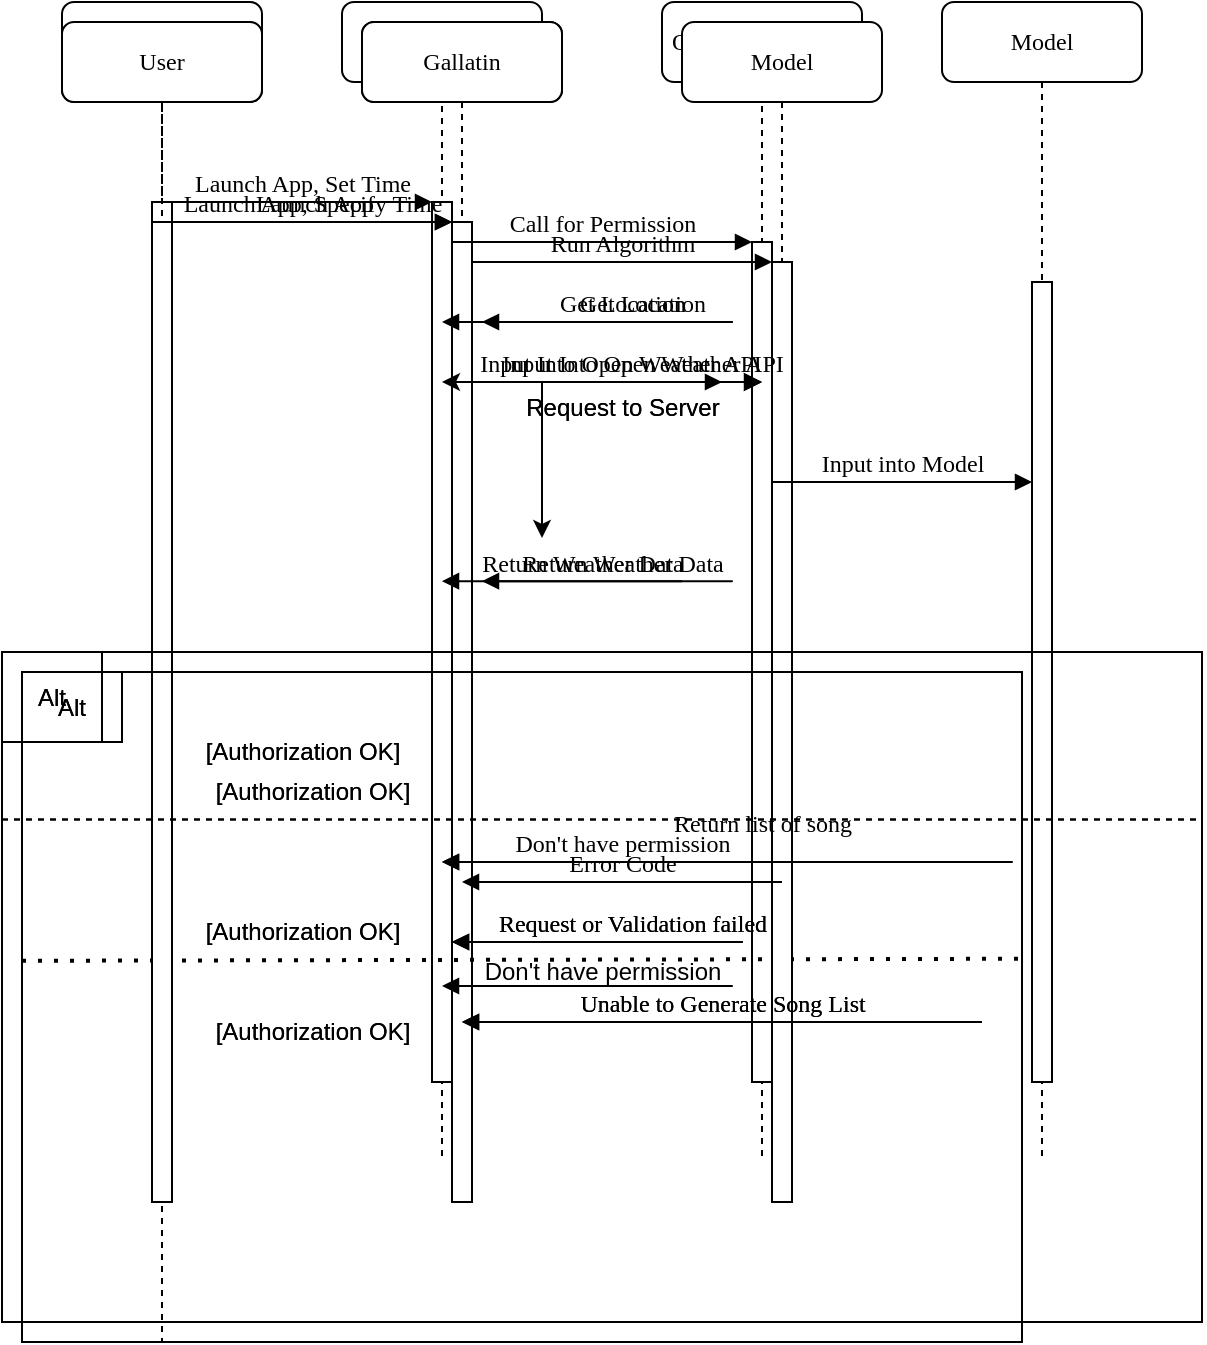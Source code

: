 <mxfile version="21.2.4" type="github">
  <diagram name="Page-1" id="13e1069c-82ec-6db2-03f1-153e76fe0fe0">
    <mxGraphModel dx="1306" dy="734" grid="1" gridSize="10" guides="1" tooltips="1" connect="1" arrows="1" fold="1" page="1" pageScale="1" pageWidth="1100" pageHeight="850" background="none" math="0" shadow="0">
      <root>
        <mxCell id="0" />
        <mxCell id="1" parent="0" />
        <mxCell id="Iqh83cElwIWXTye2zkkN-1" value="Gallatin" style="shape=umlLifeline;perimeter=lifelinePerimeter;whiteSpace=wrap;html=1;container=1;collapsible=0;recursiveResize=0;outlineConnect=0;rounded=1;shadow=0;comic=0;labelBackgroundColor=none;strokeWidth=1;fontFamily=Verdana;fontSize=12;align=center;" vertex="1" parent="1">
          <mxGeometry x="240" y="80" width="100" height="580" as="geometry" />
        </mxCell>
        <mxCell id="Iqh83cElwIWXTye2zkkN-2" value="" style="html=1;points=[];perimeter=orthogonalPerimeter;rounded=0;shadow=0;comic=0;labelBackgroundColor=none;strokeWidth=1;fontFamily=Verdana;fontSize=12;align=center;" vertex="1" parent="Iqh83cElwIWXTye2zkkN-1">
          <mxGeometry x="45" y="100" width="10" height="440" as="geometry" />
        </mxCell>
        <mxCell id="BmvCwLx_1x8dqe_CR5D9-1" value="Gallatin" style="shape=umlLifeline;perimeter=lifelinePerimeter;whiteSpace=wrap;html=1;container=1;collapsible=0;recursiveResize=0;outlineConnect=0;rounded=1;shadow=0;comic=0;labelBackgroundColor=none;strokeWidth=1;fontFamily=Verdana;fontSize=12;align=center;" vertex="1" parent="1">
          <mxGeometry x="250" y="90" width="100" height="590" as="geometry" />
        </mxCell>
        <mxCell id="BmvCwLx_1x8dqe_CR5D9-2" value="" style="html=1;points=[];perimeter=orthogonalPerimeter;rounded=0;shadow=0;comic=0;labelBackgroundColor=none;strokeWidth=1;fontFamily=Verdana;fontSize=12;align=center;" vertex="1" parent="BmvCwLx_1x8dqe_CR5D9-1">
          <mxGeometry x="45" y="100" width="10" height="490" as="geometry" />
        </mxCell>
        <mxCell id="BmvCwLx_1x8dqe_CR5D9-3" value="[Authorization OK]" style="text;html=1;align=center;verticalAlign=middle;resizable=0;points=[];autosize=1;strokeColor=none;fillColor=none;" vertex="1" parent="BmvCwLx_1x8dqe_CR5D9-1">
          <mxGeometry x="-85" y="370" width="120" height="30" as="geometry" />
        </mxCell>
        <mxCell id="BmvCwLx_1x8dqe_CR5D9-4" value="[Authorization OK]" style="text;html=1;align=center;verticalAlign=middle;resizable=0;points=[];autosize=1;strokeColor=none;fillColor=none;" vertex="1" parent="BmvCwLx_1x8dqe_CR5D9-1">
          <mxGeometry x="-85" y="490" width="120" height="30" as="geometry" />
        </mxCell>
        <mxCell id="Iqh83cElwIWXTye2zkkN-3" value="Open Weather API" style="shape=umlLifeline;perimeter=lifelinePerimeter;whiteSpace=wrap;html=1;container=1;collapsible=0;recursiveResize=0;outlineConnect=0;rounded=1;shadow=0;comic=0;labelBackgroundColor=none;strokeWidth=1;fontFamily=Verdana;fontSize=12;align=center;" vertex="1" parent="1">
          <mxGeometry x="400" y="80" width="100" height="580" as="geometry" />
        </mxCell>
        <mxCell id="Iqh83cElwIWXTye2zkkN-4" value="" style="html=1;points=[];perimeter=orthogonalPerimeter;rounded=0;shadow=0;comic=0;labelBackgroundColor=none;strokeWidth=1;fontFamily=Verdana;fontSize=12;align=center;" vertex="1" parent="Iqh83cElwIWXTye2zkkN-3">
          <mxGeometry x="45" y="120" width="10" height="420" as="geometry" />
        </mxCell>
        <mxCell id="4loeCHfUMF7lGxp9gsLd-17" value="Gallatin" style="shape=umlLifeline;perimeter=lifelinePerimeter;whiteSpace=wrap;html=1;container=1;collapsible=0;recursiveResize=0;outlineConnect=0;rounded=1;shadow=0;comic=0;labelBackgroundColor=none;strokeWidth=1;fontFamily=Verdana;fontSize=12;align=center;" vertex="1" parent="1">
          <mxGeometry x="250" y="90" width="100" height="590" as="geometry" />
        </mxCell>
        <mxCell id="4loeCHfUMF7lGxp9gsLd-18" value="" style="html=1;points=[];perimeter=orthogonalPerimeter;rounded=0;shadow=0;comic=0;labelBackgroundColor=none;strokeWidth=1;fontFamily=Verdana;fontSize=12;align=center;" vertex="1" parent="4loeCHfUMF7lGxp9gsLd-17">
          <mxGeometry x="45" y="100" width="10" height="490" as="geometry" />
        </mxCell>
        <mxCell id="4loeCHfUMF7lGxp9gsLd-19" value="[Authorization OK]" style="text;html=1;align=center;verticalAlign=middle;resizable=0;points=[];autosize=1;strokeColor=none;fillColor=none;" vertex="1" parent="4loeCHfUMF7lGxp9gsLd-17">
          <mxGeometry x="-85" y="370" width="120" height="30" as="geometry" />
        </mxCell>
        <mxCell id="4loeCHfUMF7lGxp9gsLd-20" value="[Authorization OK]" style="text;html=1;align=center;verticalAlign=middle;resizable=0;points=[];autosize=1;strokeColor=none;fillColor=none;" vertex="1" parent="4loeCHfUMF7lGxp9gsLd-17">
          <mxGeometry x="-85" y="490" width="120" height="30" as="geometry" />
        </mxCell>
        <mxCell id="Iqh83cElwIWXTye2zkkN-5" value="Model" style="shape=umlLifeline;perimeter=lifelinePerimeter;whiteSpace=wrap;html=1;container=1;collapsible=0;recursiveResize=0;outlineConnect=0;rounded=1;shadow=0;comic=0;labelBackgroundColor=none;strokeWidth=1;fontFamily=Verdana;fontSize=12;align=center;" vertex="1" parent="1">
          <mxGeometry x="540" y="80" width="100" height="580" as="geometry" />
        </mxCell>
        <mxCell id="BmvCwLx_1x8dqe_CR5D9-7" value="User" style="shape=umlLifeline;perimeter=lifelinePerimeter;whiteSpace=wrap;html=1;container=1;collapsible=0;recursiveResize=0;outlineConnect=0;rounded=1;shadow=0;comic=0;labelBackgroundColor=none;strokeWidth=1;fontFamily=Verdana;fontSize=12;align=center;" vertex="1" parent="1">
          <mxGeometry x="100" y="90" width="100" height="660" as="geometry" />
        </mxCell>
        <mxCell id="BmvCwLx_1x8dqe_CR5D9-8" value="" style="html=1;points=[];perimeter=orthogonalPerimeter;rounded=0;shadow=0;comic=0;labelBackgroundColor=none;strokeWidth=1;fontFamily=Verdana;fontSize=12;align=center;" vertex="1" parent="BmvCwLx_1x8dqe_CR5D9-7">
          <mxGeometry x="45" y="100" width="10" height="490" as="geometry" />
        </mxCell>
        <mxCell id="BmvCwLx_1x8dqe_CR5D9-9" value="" style="shape=partialRectangle;whiteSpace=wrap;html=1;bottom=0;top=0;fillColor=none;" vertex="1" parent="BmvCwLx_1x8dqe_CR5D9-7">
          <mxGeometry x="-20" y="325" width="500" height="335" as="geometry" />
        </mxCell>
        <mxCell id="BmvCwLx_1x8dqe_CR5D9-10" value="" style="shape=partialRectangle;whiteSpace=wrap;html=1;left=0;right=0;fillColor=none;" vertex="1" parent="BmvCwLx_1x8dqe_CR5D9-7">
          <mxGeometry x="-20" y="325" width="500" height="335" as="geometry" />
        </mxCell>
        <mxCell id="BmvCwLx_1x8dqe_CR5D9-11" value="" style="shape=partialRectangle;whiteSpace=wrap;html=1;bottom=0;top=0;fillColor=none;" vertex="1" parent="BmvCwLx_1x8dqe_CR5D9-7">
          <mxGeometry x="-20" y="325" width="50" height="35" as="geometry" />
        </mxCell>
        <mxCell id="BmvCwLx_1x8dqe_CR5D9-12" value="Alt" style="shape=partialRectangle;whiteSpace=wrap;html=1;left=0;right=0;fillColor=none;" vertex="1" parent="BmvCwLx_1x8dqe_CR5D9-7">
          <mxGeometry x="-20" y="325" width="50" height="35" as="geometry" />
        </mxCell>
        <mxCell id="BmvCwLx_1x8dqe_CR5D9-21" value="" style="endArrow=none;dashed=1;html=1;dashPattern=1 3;strokeWidth=2;rounded=0;exitX=0;exitY=0.431;exitDx=0;exitDy=0;exitPerimeter=0;entryX=1;entryY=0.428;entryDx=0;entryDy=0;entryPerimeter=0;" edge="1" parent="BmvCwLx_1x8dqe_CR5D9-7" source="BmvCwLx_1x8dqe_CR5D9-10" target="BmvCwLx_1x8dqe_CR5D9-10">
          <mxGeometry width="50" height="50" relative="1" as="geometry">
            <mxPoint x="390" y="420" as="sourcePoint" />
            <mxPoint x="440" y="370" as="targetPoint" />
          </mxGeometry>
        </mxCell>
        <mxCell id="Iqh83cElwIWXTye2zkkN-6" value="User" style="shape=umlLifeline;perimeter=lifelinePerimeter;whiteSpace=wrap;html=1;container=1;collapsible=0;recursiveResize=0;outlineConnect=0;rounded=1;shadow=0;comic=0;labelBackgroundColor=none;strokeWidth=1;fontFamily=Verdana;fontSize=12;align=center;" vertex="1" parent="1">
          <mxGeometry x="100" y="80" width="100" height="580" as="geometry" />
        </mxCell>
        <mxCell id="Iqh83cElwIWXTye2zkkN-7" value="" style="html=1;points=[];perimeter=orthogonalPerimeter;rounded=0;shadow=0;comic=0;labelBackgroundColor=none;strokeWidth=1;fontFamily=Verdana;fontSize=12;align=center;" vertex="1" parent="Iqh83cElwIWXTye2zkkN-6">
          <mxGeometry x="45" y="100" width="10" height="440" as="geometry" />
        </mxCell>
        <mxCell id="4loeCHfUMF7lGxp9gsLd-21" value="Model" style="shape=umlLifeline;perimeter=lifelinePerimeter;whiteSpace=wrap;html=1;container=1;collapsible=0;recursiveResize=0;outlineConnect=0;rounded=1;shadow=0;comic=0;labelBackgroundColor=none;strokeWidth=1;fontFamily=Verdana;fontSize=12;align=center;" vertex="1" parent="1">
          <mxGeometry x="410" y="90" width="100" height="590" as="geometry" />
        </mxCell>
        <mxCell id="4loeCHfUMF7lGxp9gsLd-22" value="" style="html=1;points=[];perimeter=orthogonalPerimeter;rounded=0;shadow=0;comic=0;labelBackgroundColor=none;strokeWidth=1;fontFamily=Verdana;fontSize=12;align=center;" vertex="1" parent="4loeCHfUMF7lGxp9gsLd-21">
          <mxGeometry x="45" y="120" width="10" height="470" as="geometry" />
        </mxCell>
        <mxCell id="Iqh83cElwIWXTye2zkkN-8" value="" style="html=1;points=[];perimeter=orthogonalPerimeter;rounded=0;shadow=0;comic=0;labelBackgroundColor=none;strokeWidth=1;fontFamily=Verdana;fontSize=12;align=center;" vertex="1" parent="1">
          <mxGeometry x="585" y="220" width="10" height="400" as="geometry" />
        </mxCell>
        <mxCell id="BmvCwLx_1x8dqe_CR5D9-14" value="Launch App" style="html=1;verticalAlign=bottom;endArrow=block;entryX=0;entryY=0;labelBackgroundColor=none;fontFamily=Verdana;fontSize=12;edgeStyle=elbowEdgeStyle;elbow=vertical;" edge="1" parent="1" source="BmvCwLx_1x8dqe_CR5D9-8" target="BmvCwLx_1x8dqe_CR5D9-2">
          <mxGeometry x="0.008" relative="1" as="geometry">
            <mxPoint x="230" y="200" as="sourcePoint" />
            <mxPoint as="offset" />
          </mxGeometry>
        </mxCell>
        <mxCell id="Iqh83cElwIWXTye2zkkN-9" value="Input into Model" style="html=1;verticalAlign=bottom;endArrow=block;labelBackgroundColor=none;fontFamily=Verdana;fontSize=12;edgeStyle=elbowEdgeStyle;elbow=vertical;" edge="1" parent="1" source="Iqh83cElwIWXTye2zkkN-4" target="Iqh83cElwIWXTye2zkkN-8">
          <mxGeometry relative="1" as="geometry">
            <mxPoint x="510" y="220" as="sourcePoint" />
            <Array as="points">
              <mxPoint x="540" y="320" />
              <mxPoint x="460" y="220" />
            </Array>
          </mxGeometry>
        </mxCell>
        <mxCell id="4loeCHfUMF7lGxp9gsLd-23" value="User" style="shape=umlLifeline;perimeter=lifelinePerimeter;whiteSpace=wrap;html=1;container=1;collapsible=0;recursiveResize=0;outlineConnect=0;rounded=1;shadow=0;comic=0;labelBackgroundColor=none;strokeWidth=1;fontFamily=Verdana;fontSize=12;align=center;" vertex="1" parent="1">
          <mxGeometry x="100" y="90" width="100" height="660" as="geometry" />
        </mxCell>
        <mxCell id="4loeCHfUMF7lGxp9gsLd-24" value="" style="html=1;points=[];perimeter=orthogonalPerimeter;rounded=0;shadow=0;comic=0;labelBackgroundColor=none;strokeWidth=1;fontFamily=Verdana;fontSize=12;align=center;" vertex="1" parent="4loeCHfUMF7lGxp9gsLd-23">
          <mxGeometry x="45" y="100" width="10" height="490" as="geometry" />
        </mxCell>
        <mxCell id="4loeCHfUMF7lGxp9gsLd-25" value="" style="shape=partialRectangle;whiteSpace=wrap;html=1;bottom=0;top=0;fillColor=none;" vertex="1" parent="4loeCHfUMF7lGxp9gsLd-23">
          <mxGeometry x="-20" y="325" width="500" height="335" as="geometry" />
        </mxCell>
        <mxCell id="4loeCHfUMF7lGxp9gsLd-26" value="" style="shape=partialRectangle;whiteSpace=wrap;html=1;left=0;right=0;fillColor=none;" vertex="1" parent="4loeCHfUMF7lGxp9gsLd-23">
          <mxGeometry x="-20" y="325" width="500" height="335" as="geometry" />
        </mxCell>
        <mxCell id="4loeCHfUMF7lGxp9gsLd-27" value="" style="shape=partialRectangle;whiteSpace=wrap;html=1;bottom=0;top=0;fillColor=none;" vertex="1" parent="4loeCHfUMF7lGxp9gsLd-23">
          <mxGeometry x="-20" y="325" width="50" height="35" as="geometry" />
        </mxCell>
        <mxCell id="4loeCHfUMF7lGxp9gsLd-28" value="Alt" style="shape=partialRectangle;whiteSpace=wrap;html=1;left=0;right=0;fillColor=none;" vertex="1" parent="4loeCHfUMF7lGxp9gsLd-23">
          <mxGeometry x="-20" y="325" width="50" height="35" as="geometry" />
        </mxCell>
        <mxCell id="Iqh83cElwIWXTye2zkkN-10" value="Launch App, Set Time" style="html=1;verticalAlign=bottom;endArrow=block;entryX=0;entryY=0;labelBackgroundColor=none;fontFamily=Verdana;fontSize=12;edgeStyle=elbowEdgeStyle;elbow=vertical;" edge="1" parent="1" source="Iqh83cElwIWXTye2zkkN-7" target="Iqh83cElwIWXTye2zkkN-2">
          <mxGeometry relative="1" as="geometry">
            <mxPoint x="220" y="190" as="sourcePoint" />
          </mxGeometry>
        </mxCell>
        <mxCell id="4loeCHfUMF7lGxp9gsLd-29" value="Error Code" style="html=1;verticalAlign=bottom;endArrow=block;labelBackgroundColor=none;fontFamily=Verdana;fontSize=12;" edge="1" parent="1">
          <mxGeometry relative="1" as="geometry">
            <mxPoint x="460" y="520" as="sourcePoint" />
            <mxPoint x="300" y="520" as="targetPoint" />
          </mxGeometry>
        </mxCell>
        <mxCell id="Iqh83cElwIWXTye2zkkN-11" value="Call for Permission" style="html=1;verticalAlign=bottom;endArrow=block;entryX=0;entryY=0;labelBackgroundColor=none;fontFamily=Verdana;fontSize=12;edgeStyle=elbowEdgeStyle;elbow=vertical;" edge="1" parent="1" source="Iqh83cElwIWXTye2zkkN-2" target="Iqh83cElwIWXTye2zkkN-4">
          <mxGeometry relative="1" as="geometry">
            <mxPoint x="370" y="200" as="sourcePoint" />
          </mxGeometry>
        </mxCell>
        <mxCell id="4loeCHfUMF7lGxp9gsLd-30" value="Launch App, Specify Time" style="html=1;verticalAlign=bottom;endArrow=block;entryX=0;entryY=0;labelBackgroundColor=none;fontFamily=Verdana;fontSize=12;edgeStyle=elbowEdgeStyle;elbow=vertical;" edge="1" parent="1" source="4loeCHfUMF7lGxp9gsLd-24" target="4loeCHfUMF7lGxp9gsLd-18">
          <mxGeometry relative="1" as="geometry">
            <mxPoint x="230" y="200" as="sourcePoint" />
          </mxGeometry>
        </mxCell>
        <mxCell id="Iqh83cElwIWXTye2zkkN-12" value="" style="shape=partialRectangle;whiteSpace=wrap;html=1;left=0;right=0;fillColor=none;" vertex="1" parent="1">
          <mxGeometry x="70" y="405" width="600" height="335" as="geometry" />
        </mxCell>
        <mxCell id="gicz02tzic3etKsb4Svg-2" value="" style="shape=partialRectangle;whiteSpace=wrap;html=1;left=0;right=0;fillColor=none;" vertex="1" parent="1">
          <mxGeometry x="70" y="405" width="600" height="335" as="geometry" />
        </mxCell>
        <mxCell id="Iqh83cElwIWXTye2zkkN-13" value="Input Into Open Weather API" style="html=1;verticalAlign=bottom;endArrow=block;labelBackgroundColor=none;fontFamily=Verdana;fontSize=12;edgeStyle=elbowEdgeStyle;elbow=vertical;" edge="1" parent="1" target="Iqh83cElwIWXTye2zkkN-3">
          <mxGeometry x="0.204" relative="1" as="geometry">
            <mxPoint x="300" y="270" as="sourcePoint" />
            <Array as="points">
              <mxPoint x="305" y="270" />
            </Array>
            <mxPoint x="430" y="270" as="targetPoint" />
            <mxPoint as="offset" />
          </mxGeometry>
        </mxCell>
        <mxCell id="4loeCHfUMF7lGxp9gsLd-31" value="Run Algorithm" style="html=1;verticalAlign=bottom;endArrow=block;entryX=0;entryY=0;labelBackgroundColor=none;fontFamily=Verdana;fontSize=12;edgeStyle=elbowEdgeStyle;elbow=vertical;" edge="1" parent="1" source="4loeCHfUMF7lGxp9gsLd-18" target="4loeCHfUMF7lGxp9gsLd-22">
          <mxGeometry relative="1" as="geometry">
            <mxPoint x="380" y="210" as="sourcePoint" />
          </mxGeometry>
        </mxCell>
        <mxCell id="Iqh83cElwIWXTye2zkkN-14" value="Get Location" style="html=1;verticalAlign=bottom;endArrow=block;labelBackgroundColor=none;fontFamily=Verdana;fontSize=12;edgeStyle=elbowEdgeStyle;elbow=vertical;" edge="1" parent="1" target="Iqh83cElwIWXTye2zkkN-1">
          <mxGeometry x="0.003" relative="1" as="geometry">
            <mxPoint x="410" y="240" as="sourcePoint" />
            <Array as="points">
              <mxPoint x="440" y="240" />
            </Array>
            <mxPoint x="310" y="240" as="targetPoint" />
            <mxPoint as="offset" />
          </mxGeometry>
        </mxCell>
        <mxCell id="gicz02tzic3etKsb4Svg-3" value="Input Into Open Weather API" style="html=1;verticalAlign=bottom;endArrow=block;labelBackgroundColor=none;fontFamily=Verdana;fontSize=12;edgeStyle=elbowEdgeStyle;elbow=vertical;" edge="1" parent="1">
          <mxGeometry x="0.204" relative="1" as="geometry">
            <mxPoint x="300" y="270" as="sourcePoint" />
            <Array as="points">
              <mxPoint x="305" y="270" />
            </Array>
            <mxPoint x="430" y="270" as="targetPoint" />
            <mxPoint as="offset" />
          </mxGeometry>
        </mxCell>
        <mxCell id="Iqh83cElwIWXTye2zkkN-15" value="" style="endArrow=classic;startArrow=classic;html=1;rounded=0;" edge="1" parent="1" source="Iqh83cElwIWXTye2zkkN-1">
          <mxGeometry width="50" height="50" relative="1" as="geometry">
            <mxPoint x="340" y="348" as="sourcePoint" />
            <mxPoint x="450" y="270" as="targetPoint" />
            <Array as="points">
              <mxPoint x="340" y="270" />
            </Array>
          </mxGeometry>
        </mxCell>
        <mxCell id="gicz02tzic3etKsb4Svg-4" value="Get Location" style="html=1;verticalAlign=bottom;endArrow=block;labelBackgroundColor=none;fontFamily=Verdana;fontSize=12;edgeStyle=elbowEdgeStyle;elbow=vertical;" edge="1" parent="1">
          <mxGeometry x="0.003" relative="1" as="geometry">
            <mxPoint x="410" y="240" as="sourcePoint" />
            <Array as="points">
              <mxPoint x="440" y="240" />
            </Array>
            <mxPoint x="310" y="240" as="targetPoint" />
            <mxPoint as="offset" />
          </mxGeometry>
        </mxCell>
        <mxCell id="Iqh83cElwIWXTye2zkkN-16" value="Request to Server" style="text;html=1;align=center;verticalAlign=middle;resizable=0;points=[];autosize=1;strokeColor=none;fillColor=none;" vertex="1" parent="1">
          <mxGeometry x="320" y="268" width="120" height="30" as="geometry" />
        </mxCell>
        <mxCell id="gicz02tzic3etKsb4Svg-6" value="" style="endArrow=classic;startArrow=classic;html=1;rounded=0;" edge="1" parent="1">
          <mxGeometry width="50" height="50" relative="1" as="geometry">
            <mxPoint x="340" y="348" as="sourcePoint" />
            <mxPoint x="450" y="270" as="targetPoint" />
            <Array as="points">
              <mxPoint x="340" y="270" />
            </Array>
          </mxGeometry>
        </mxCell>
        <mxCell id="Iqh83cElwIWXTye2zkkN-17" value="Return Weather Data" style="html=1;verticalAlign=bottom;endArrow=block;labelBackgroundColor=none;fontFamily=Verdana;fontSize=12;edgeStyle=elbowEdgeStyle;elbow=vertical;" edge="1" parent="1" target="Iqh83cElwIWXTye2zkkN-1">
          <mxGeometry x="0.003" relative="1" as="geometry">
            <mxPoint x="410" y="369.57" as="sourcePoint" />
            <Array as="points">
              <mxPoint x="440" y="369.57" />
            </Array>
            <mxPoint x="310" y="370" as="targetPoint" />
            <mxPoint as="offset" />
          </mxGeometry>
        </mxCell>
        <mxCell id="gicz02tzic3etKsb4Svg-7" value="Request to Server" style="text;html=1;align=center;verticalAlign=middle;resizable=0;points=[];autosize=1;strokeColor=none;fillColor=none;" vertex="1" parent="1">
          <mxGeometry x="320" y="268" width="120" height="30" as="geometry" />
        </mxCell>
        <mxCell id="Iqh83cElwIWXTye2zkkN-18" value="" style="shape=partialRectangle;whiteSpace=wrap;html=1;bottom=0;top=0;fillColor=none;" vertex="1" parent="1">
          <mxGeometry x="70" y="405" width="600" height="335" as="geometry" />
        </mxCell>
        <mxCell id="gicz02tzic3etKsb4Svg-9" value="Return Weather Data" style="html=1;verticalAlign=bottom;endArrow=block;labelBackgroundColor=none;fontFamily=Verdana;fontSize=12;edgeStyle=elbowEdgeStyle;elbow=vertical;" edge="1" parent="1">
          <mxGeometry x="0.003" relative="1" as="geometry">
            <mxPoint x="410" y="369.57" as="sourcePoint" />
            <Array as="points">
              <mxPoint x="440" y="369.57" />
            </Array>
            <mxPoint x="310" y="370" as="targetPoint" />
            <mxPoint as="offset" />
          </mxGeometry>
        </mxCell>
        <mxCell id="Iqh83cElwIWXTye2zkkN-19" value="Return list of song" style="html=1;verticalAlign=bottom;endArrow=block;labelBackgroundColor=none;fontFamily=Verdana;fontSize=12;edgeStyle=elbowEdgeStyle;elbow=vertical;" edge="1" parent="1">
          <mxGeometry x="0.304" y="-10" relative="1" as="geometry">
            <mxPoint x="410" y="510" as="sourcePoint" />
            <Array as="points">
              <mxPoint x="580" y="510" />
            </Array>
            <mxPoint x="290" y="510" as="targetPoint" />
            <mxPoint as="offset" />
          </mxGeometry>
        </mxCell>
        <mxCell id="gicz02tzic3etKsb4Svg-10" value="" style="shape=partialRectangle;whiteSpace=wrap;html=1;bottom=0;top=0;fillColor=none;" vertex="1" parent="1">
          <mxGeometry x="70" y="405" width="600" height="335" as="geometry" />
        </mxCell>
        <mxCell id="Iqh83cElwIWXTye2zkkN-20" value="Unable to Generate Song List" style="html=1;verticalAlign=bottom;endArrow=block;labelBackgroundColor=none;fontFamily=Verdana;fontSize=12;edgeStyle=elbowEdgeStyle;elbow=vertical;" edge="1" parent="1">
          <mxGeometry x="0.003" relative="1" as="geometry">
            <mxPoint x="560" y="590" as="sourcePoint" />
            <Array as="points">
              <mxPoint x="590" y="590" />
            </Array>
            <mxPoint x="300" y="590.43" as="targetPoint" />
            <mxPoint as="offset" />
          </mxGeometry>
        </mxCell>
        <mxCell id="gicz02tzic3etKsb4Svg-13" value="Don&#39;t have permission" style="html=1;verticalAlign=bottom;endArrow=block;labelBackgroundColor=none;fontFamily=Verdana;fontSize=12;edgeStyle=elbowEdgeStyle;elbow=vertical;" edge="1" parent="1">
          <mxGeometry x="0.003" relative="1" as="geometry">
            <mxPoint x="410" y="510" as="sourcePoint" />
            <Array as="points">
              <mxPoint x="440" y="510" />
            </Array>
            <mxPoint x="290" y="510" as="targetPoint" />
            <mxPoint as="offset" />
          </mxGeometry>
        </mxCell>
        <mxCell id="Iqh83cElwIWXTye2zkkN-21" value="Request or Validation failed" style="html=1;verticalAlign=bottom;endArrow=block;labelBackgroundColor=none;fontFamily=Verdana;fontSize=12;edgeStyle=elbowEdgeStyle;elbow=vertical;" edge="1" parent="1">
          <mxGeometry relative="1" as="geometry">
            <mxPoint x="415" y="550" as="sourcePoint" />
            <Array as="points">
              <mxPoint x="445" y="550" />
            </Array>
            <mxPoint x="295" y="550" as="targetPoint" />
            <mxPoint as="offset" />
          </mxGeometry>
        </mxCell>
        <mxCell id="gicz02tzic3etKsb4Svg-14" value="Unable to Generate Song List" style="html=1;verticalAlign=bottom;endArrow=block;labelBackgroundColor=none;fontFamily=Verdana;fontSize=12;edgeStyle=elbowEdgeStyle;elbow=vertical;" edge="1" parent="1">
          <mxGeometry x="0.003" relative="1" as="geometry">
            <mxPoint x="560" y="590" as="sourcePoint" />
            <Array as="points">
              <mxPoint x="590" y="590" />
            </Array>
            <mxPoint x="300" y="590.43" as="targetPoint" />
            <mxPoint as="offset" />
          </mxGeometry>
        </mxCell>
        <mxCell id="Iqh83cElwIWXTye2zkkN-22" value="" style="shape=partialRectangle;whiteSpace=wrap;html=1;left=0;right=0;fillColor=none;" vertex="1" parent="1">
          <mxGeometry x="70" y="405" width="50" height="45" as="geometry" />
        </mxCell>
        <mxCell id="gicz02tzic3etKsb4Svg-15" value="Request or Validation failed" style="html=1;verticalAlign=bottom;endArrow=block;labelBackgroundColor=none;fontFamily=Verdana;fontSize=12;edgeStyle=elbowEdgeStyle;elbow=vertical;" edge="1" parent="1">
          <mxGeometry x="0.003" relative="1" as="geometry">
            <mxPoint x="415" y="550" as="sourcePoint" />
            <Array as="points">
              <mxPoint x="445" y="550" />
            </Array>
            <mxPoint x="295" y="550" as="targetPoint" />
            <mxPoint as="offset" />
          </mxGeometry>
        </mxCell>
        <mxCell id="Iqh83cElwIWXTye2zkkN-23" value="Alt" style="shape=partialRectangle;whiteSpace=wrap;html=1;bottom=0;top=0;fillColor=none;" vertex="1" parent="1">
          <mxGeometry x="70" y="405" width="50" height="45" as="geometry" />
        </mxCell>
        <mxCell id="gicz02tzic3etKsb4Svg-16" value="" style="shape=partialRectangle;whiteSpace=wrap;html=1;left=0;right=0;fillColor=none;" vertex="1" parent="1">
          <mxGeometry x="70" y="405" width="50" height="45" as="geometry" />
        </mxCell>
        <mxCell id="Iqh83cElwIWXTye2zkkN-24" value="[Authorization OK]" style="text;html=1;align=center;verticalAlign=middle;resizable=0;points=[];autosize=1;strokeColor=none;fillColor=none;" vertex="1" parent="1">
          <mxGeometry x="160" y="440" width="120" height="30" as="geometry" />
        </mxCell>
        <mxCell id="gicz02tzic3etKsb4Svg-19" value="Alt" style="shape=partialRectangle;whiteSpace=wrap;html=1;bottom=0;top=0;fillColor=none;" vertex="1" parent="1">
          <mxGeometry x="70" y="405" width="50" height="45" as="geometry" />
        </mxCell>
        <mxCell id="Iqh83cElwIWXTye2zkkN-25" value="[Authorization OK]" style="text;html=1;align=center;verticalAlign=middle;resizable=0;points=[];autosize=1;strokeColor=none;fillColor=none;" vertex="1" parent="1">
          <mxGeometry x="160" y="530" width="120" height="30" as="geometry" />
        </mxCell>
        <mxCell id="gicz02tzic3etKsb4Svg-20" value="[Authorization OK]" style="text;html=1;align=center;verticalAlign=middle;resizable=0;points=[];autosize=1;strokeColor=none;fillColor=none;" vertex="1" parent="1">
          <mxGeometry x="160" y="440" width="120" height="30" as="geometry" />
        </mxCell>
        <mxCell id="Iqh83cElwIWXTye2zkkN-26" value="" style="endArrow=none;dashed=1;html=1;rounded=0;exitX=0;exitY=0.25;exitDx=0;exitDy=0;entryX=1;entryY=0.25;entryDx=0;entryDy=0;" edge="1" parent="1" source="Iqh83cElwIWXTye2zkkN-18" target="Iqh83cElwIWXTye2zkkN-18">
          <mxGeometry width="50" height="50" relative="1" as="geometry">
            <mxPoint x="490" y="470" as="sourcePoint" />
            <mxPoint x="540" y="420" as="targetPoint" />
          </mxGeometry>
        </mxCell>
        <mxCell id="gicz02tzic3etKsb4Svg-21" value="[Authorization OK]" style="text;html=1;align=center;verticalAlign=middle;resizable=0;points=[];autosize=1;strokeColor=none;fillColor=none;" vertex="1" parent="1">
          <mxGeometry x="160" y="530" width="120" height="30" as="geometry" />
        </mxCell>
        <mxCell id="Iqh83cElwIWXTye2zkkN-28" value="" style="html=1;verticalAlign=bottom;endArrow=block;labelBackgroundColor=none;fontFamily=Verdana;fontSize=12;edgeStyle=elbowEdgeStyle;elbow=vertical;" edge="1" parent="1">
          <mxGeometry x="-0.056" y="-100" relative="1" as="geometry">
            <mxPoint x="410" y="572" as="sourcePoint" />
            <Array as="points">
              <mxPoint x="440" y="572" />
            </Array>
            <mxPoint x="290" y="572" as="targetPoint" />
            <mxPoint as="offset" />
          </mxGeometry>
        </mxCell>
        <mxCell id="gicz02tzic3etKsb4Svg-23" value="" style="endArrow=none;dashed=1;html=1;rounded=0;exitX=0;exitY=0.25;exitDx=0;exitDy=0;entryX=1;entryY=0.25;entryDx=0;entryDy=0;" edge="1" parent="1" source="gicz02tzic3etKsb4Svg-10" target="gicz02tzic3etKsb4Svg-10">
          <mxGeometry width="50" height="50" relative="1" as="geometry">
            <mxPoint x="490" y="470" as="sourcePoint" />
            <mxPoint x="540" y="420" as="targetPoint" />
          </mxGeometry>
        </mxCell>
        <mxCell id="Iqh83cElwIWXTye2zkkN-29" value="Don&#39;t have permission" style="text;html=1;align=center;verticalAlign=middle;resizable=0;points=[];autosize=1;strokeColor=none;fillColor=none;" vertex="1" parent="1">
          <mxGeometry x="300" y="550" width="140" height="30" as="geometry" />
        </mxCell>
      </root>
    </mxGraphModel>
  </diagram>
</mxfile>
